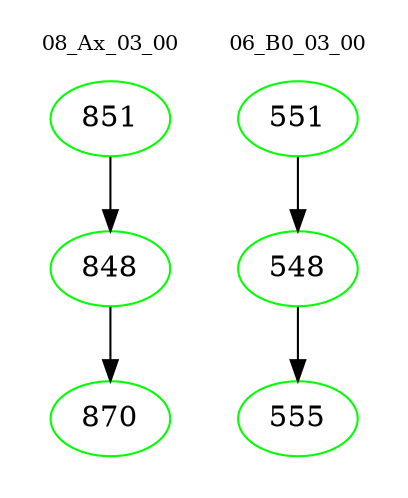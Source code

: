 digraph{
subgraph cluster_0 {
color = white
label = "08_Ax_03_00";
fontsize=10;
T0_851 [label="851", color="green"]
T0_851 -> T0_848 [color="black"]
T0_848 [label="848", color="green"]
T0_848 -> T0_870 [color="black"]
T0_870 [label="870", color="green"]
}
subgraph cluster_1 {
color = white
label = "06_B0_03_00";
fontsize=10;
T1_551 [label="551", color="green"]
T1_551 -> T1_548 [color="black"]
T1_548 [label="548", color="green"]
T1_548 -> T1_555 [color="black"]
T1_555 [label="555", color="green"]
}
}
